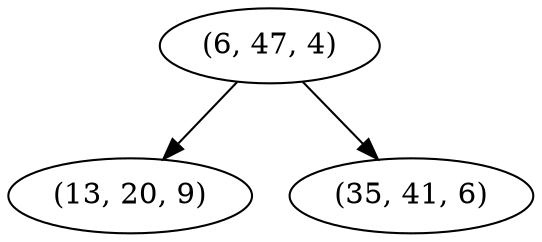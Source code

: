 digraph tree {
    "(6, 47, 4)";
    "(13, 20, 9)";
    "(35, 41, 6)";
    "(6, 47, 4)" -> "(13, 20, 9)";
    "(6, 47, 4)" -> "(35, 41, 6)";
}
